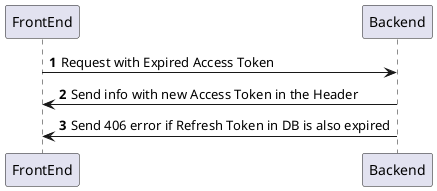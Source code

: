 @startuml
'https://plantuml.com/sequence-diagram

autonumber

FrontEnd -> Backend: Request with Expired Access Token

Backend -> FrontEnd: Send info with new Access Token in the Header
Backend -> FrontEnd: Send 406 error if Refresh Token in DB is also expired
@enduml

예시
1. 프론트 서버에서 유효기간이 끝난 어세스 토큰을 보낸다.
2. db에서는 토큰의 유효기간이 끝났으면 db에 저장된 Refresh 토큰 정보를 가져와서 새로운 토큰을 만들어 요청한 데이터와 같이 넘겨준다.
   - 만약에 리프레시 토큰 정보가 없거나 유효기간이 끝나면 406 에러를 프론트서버에 보내고 프론트 서버는 사용자에게 다시 로그인하라고 요청한다.

